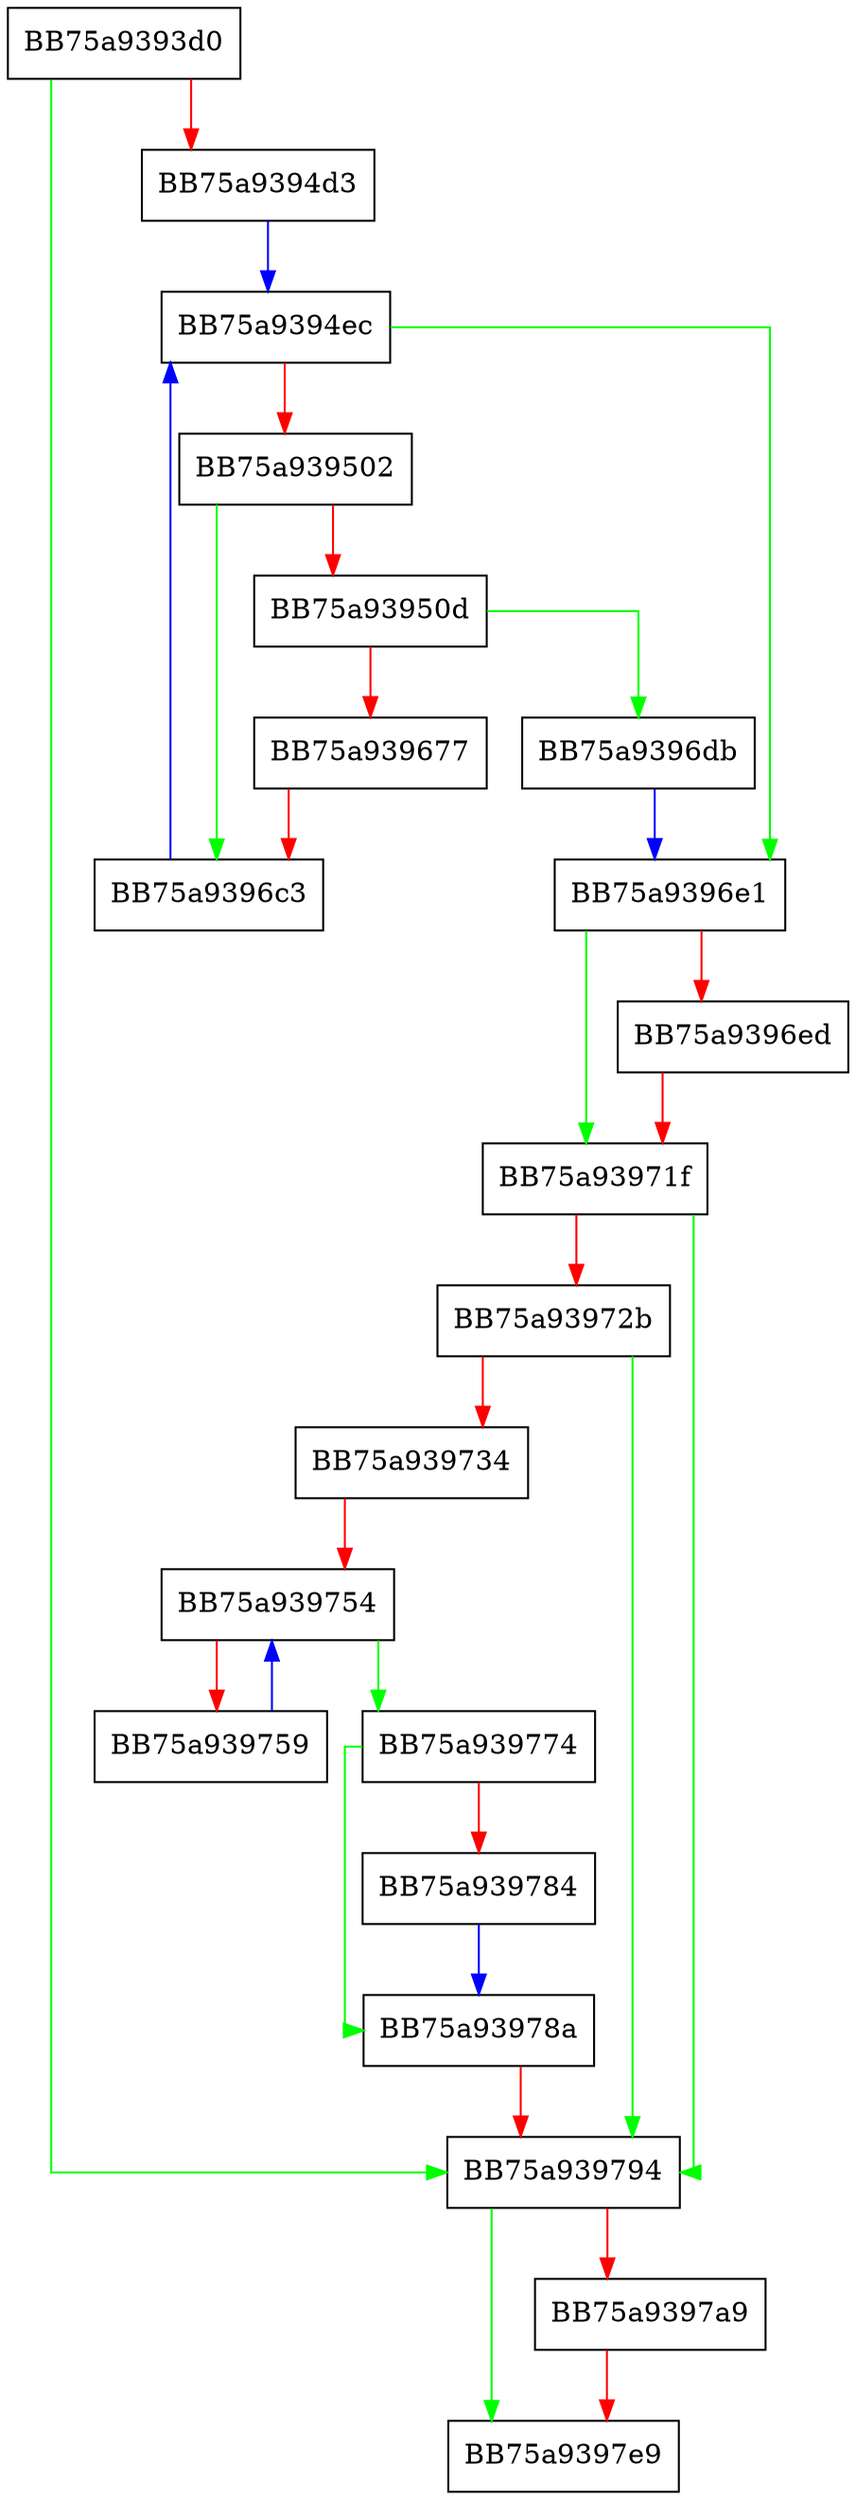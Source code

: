 digraph _read_save_features {
  node [shape="box"];
  graph [splines=ortho];
  BB75a9393d0 -> BB75a939794 [color="green"];
  BB75a9393d0 -> BB75a9394d3 [color="red"];
  BB75a9394d3 -> BB75a9394ec [color="blue"];
  BB75a9394ec -> BB75a9396e1 [color="green"];
  BB75a9394ec -> BB75a939502 [color="red"];
  BB75a939502 -> BB75a9396c3 [color="green"];
  BB75a939502 -> BB75a93950d [color="red"];
  BB75a93950d -> BB75a9396db [color="green"];
  BB75a93950d -> BB75a939677 [color="red"];
  BB75a939677 -> BB75a9396c3 [color="red"];
  BB75a9396c3 -> BB75a9394ec [color="blue"];
  BB75a9396db -> BB75a9396e1 [color="blue"];
  BB75a9396e1 -> BB75a93971f [color="green"];
  BB75a9396e1 -> BB75a9396ed [color="red"];
  BB75a9396ed -> BB75a93971f [color="red"];
  BB75a93971f -> BB75a939794 [color="green"];
  BB75a93971f -> BB75a93972b [color="red"];
  BB75a93972b -> BB75a939794 [color="green"];
  BB75a93972b -> BB75a939734 [color="red"];
  BB75a939734 -> BB75a939754 [color="red"];
  BB75a939754 -> BB75a939774 [color="green"];
  BB75a939754 -> BB75a939759 [color="red"];
  BB75a939759 -> BB75a939754 [color="blue"];
  BB75a939774 -> BB75a93978a [color="green"];
  BB75a939774 -> BB75a939784 [color="red"];
  BB75a939784 -> BB75a93978a [color="blue"];
  BB75a93978a -> BB75a939794 [color="red"];
  BB75a939794 -> BB75a9397e9 [color="green"];
  BB75a939794 -> BB75a9397a9 [color="red"];
  BB75a9397a9 -> BB75a9397e9 [color="red"];
}